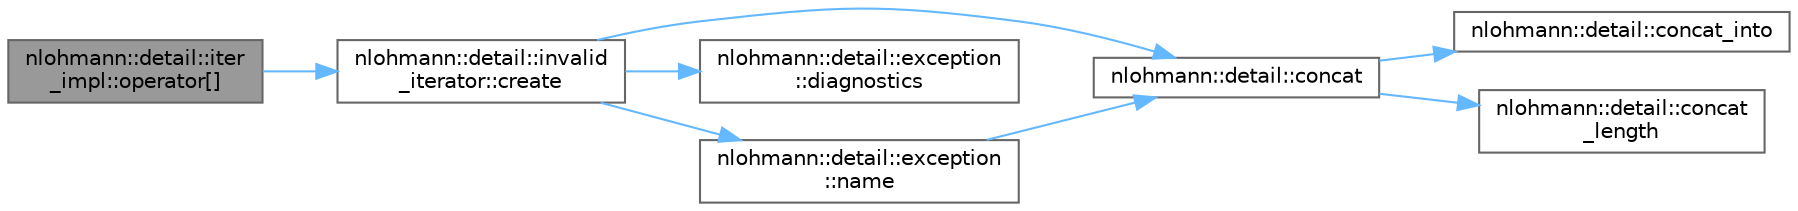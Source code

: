 digraph "nlohmann::detail::iter_impl::operator[]"
{
 // LATEX_PDF_SIZE
  bgcolor="transparent";
  edge [fontname=Helvetica,fontsize=10,labelfontname=Helvetica,labelfontsize=10];
  node [fontname=Helvetica,fontsize=10,shape=box,height=0.2,width=0.4];
  rankdir="LR";
  Node1 [id="Node000001",label="nlohmann::detail::iter\l_impl::operator[]",height=0.2,width=0.4,color="gray40", fillcolor="grey60", style="filled", fontcolor="black",tooltip="access to successor"];
  Node1 -> Node2 [id="edge15_Node000001_Node000002",color="steelblue1",style="solid",tooltip=" "];
  Node2 [id="Node000002",label="nlohmann::detail::invalid\l_iterator::create",height=0.2,width=0.4,color="grey40", fillcolor="white", style="filled",URL="$classnlohmann_1_1detail_1_1invalid__iterator.html#af6e8410249ce3252f5e7294cd4ef0a28",tooltip=" "];
  Node2 -> Node3 [id="edge16_Node000002_Node000003",color="steelblue1",style="solid",tooltip=" "];
  Node3 [id="Node000003",label="nlohmann::detail::concat",height=0.2,width=0.4,color="grey40", fillcolor="white", style="filled",URL="$namespacenlohmann_1_1detail.html#a988ba5d6c0412dff629c6f6d6d226fb0",tooltip=" "];
  Node3 -> Node4 [id="edge17_Node000003_Node000004",color="steelblue1",style="solid",tooltip=" "];
  Node4 [id="Node000004",label="nlohmann::detail::concat_into",height=0.2,width=0.4,color="grey40", fillcolor="white", style="filled",URL="$namespacenlohmann_1_1detail.html#a8501011f8c39fdc1451d41a17032a9c1",tooltip=" "];
  Node3 -> Node5 [id="edge18_Node000003_Node000005",color="steelblue1",style="solid",tooltip=" "];
  Node5 [id="Node000005",label="nlohmann::detail::concat\l_length",height=0.2,width=0.4,color="grey40", fillcolor="white", style="filled",URL="$namespacenlohmann_1_1detail.html#ade7da17ad4a5a2be5bc12a6427a3c207",tooltip=" "];
  Node2 -> Node6 [id="edge19_Node000002_Node000006",color="steelblue1",style="solid",tooltip=" "];
  Node6 [id="Node000006",label="nlohmann::detail::exception\l::diagnostics",height=0.2,width=0.4,color="grey40", fillcolor="white", style="filled",URL="$classnlohmann_1_1detail_1_1exception.html#a9032b2e5d344c9f1f7afef4212f0ad39",tooltip=" "];
  Node2 -> Node7 [id="edge20_Node000002_Node000007",color="steelblue1",style="solid",tooltip=" "];
  Node7 [id="Node000007",label="nlohmann::detail::exception\l::name",height=0.2,width=0.4,color="grey40", fillcolor="white", style="filled",URL="$classnlohmann_1_1detail_1_1exception.html#abf41a7e9178356314082284e6cfea278",tooltip=" "];
  Node7 -> Node3 [id="edge21_Node000007_Node000003",color="steelblue1",style="solid",tooltip=" "];
}

